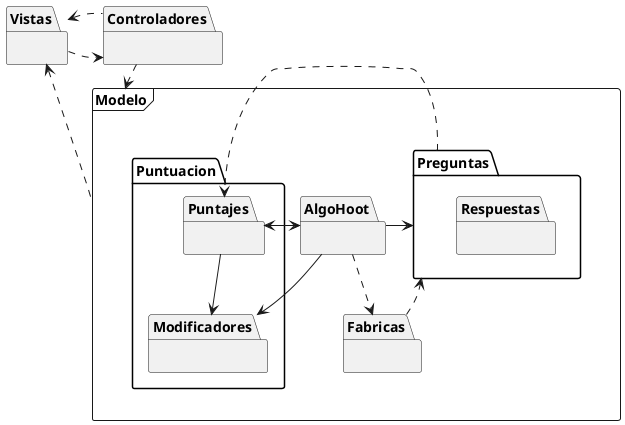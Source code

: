 @startuml


package Modelo <<Frame>> {

}


package Modelo.Preguntas {
}
package Modelo.Fabricas {
}
package Modelo.Puntuacion {
}
package Modelo.AlgoHoot {
}

package Modelo.Preguntas.Respuestas {

}

package Modelo.Puntuacion.Modificadores {

}
package Modelo.Puntuacion.Puntajes {

}
package Vistas {


}

package Controladores {

}

AlgoHoot -right-> Puntajes
AlgoHoot -left-> Preguntas
AlgoHoot ..> Fabricas
Puntajes --> AlgoHoot
Fabricas ..> Preguntas
Puntajes --> Modificadores
AlgoHoot --> Modificadores
'AlgoHoot ..> Respuestas
'Preguntas -> Respuestas
'Fabricas ..> Respuestas
Preguntas ..> Puntajes



Modelo .up.> Vistas
Controladores .down.> Modelo
Vistas .right.> Controladores
Controladores .left.> Vistas











@enduml